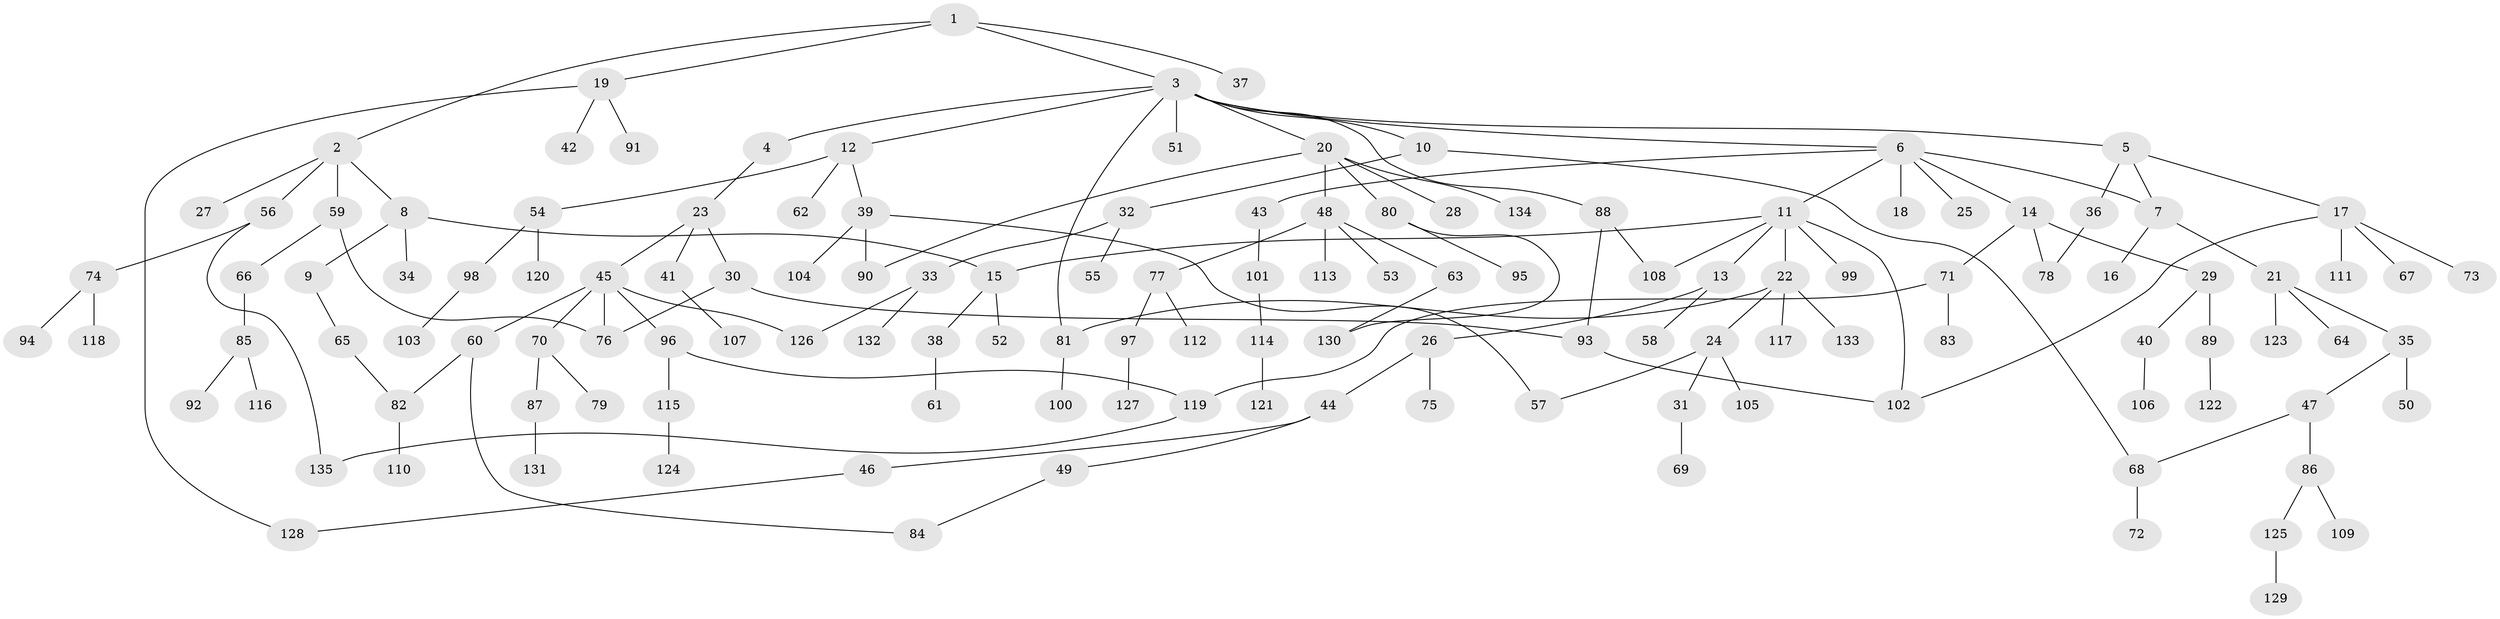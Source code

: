 // Generated by graph-tools (version 1.1) at 2025/01/03/09/25 03:01:01]
// undirected, 135 vertices, 154 edges
graph export_dot {
graph [start="1"]
  node [color=gray90,style=filled];
  1;
  2;
  3;
  4;
  5;
  6;
  7;
  8;
  9;
  10;
  11;
  12;
  13;
  14;
  15;
  16;
  17;
  18;
  19;
  20;
  21;
  22;
  23;
  24;
  25;
  26;
  27;
  28;
  29;
  30;
  31;
  32;
  33;
  34;
  35;
  36;
  37;
  38;
  39;
  40;
  41;
  42;
  43;
  44;
  45;
  46;
  47;
  48;
  49;
  50;
  51;
  52;
  53;
  54;
  55;
  56;
  57;
  58;
  59;
  60;
  61;
  62;
  63;
  64;
  65;
  66;
  67;
  68;
  69;
  70;
  71;
  72;
  73;
  74;
  75;
  76;
  77;
  78;
  79;
  80;
  81;
  82;
  83;
  84;
  85;
  86;
  87;
  88;
  89;
  90;
  91;
  92;
  93;
  94;
  95;
  96;
  97;
  98;
  99;
  100;
  101;
  102;
  103;
  104;
  105;
  106;
  107;
  108;
  109;
  110;
  111;
  112;
  113;
  114;
  115;
  116;
  117;
  118;
  119;
  120;
  121;
  122;
  123;
  124;
  125;
  126;
  127;
  128;
  129;
  130;
  131;
  132;
  133;
  134;
  135;
  1 -- 2;
  1 -- 3;
  1 -- 19;
  1 -- 37;
  2 -- 8;
  2 -- 27;
  2 -- 56;
  2 -- 59;
  3 -- 4;
  3 -- 5;
  3 -- 6;
  3 -- 10;
  3 -- 12;
  3 -- 20;
  3 -- 51;
  3 -- 88;
  3 -- 81;
  4 -- 23;
  5 -- 7;
  5 -- 17;
  5 -- 36;
  6 -- 11;
  6 -- 14;
  6 -- 18;
  6 -- 25;
  6 -- 43;
  6 -- 7;
  7 -- 16;
  7 -- 21;
  8 -- 9;
  8 -- 15;
  8 -- 34;
  9 -- 65;
  10 -- 32;
  10 -- 68;
  11 -- 13;
  11 -- 22;
  11 -- 99;
  11 -- 102;
  11 -- 15;
  11 -- 108;
  12 -- 39;
  12 -- 54;
  12 -- 62;
  13 -- 26;
  13 -- 58;
  14 -- 29;
  14 -- 71;
  14 -- 78;
  15 -- 38;
  15 -- 52;
  17 -- 67;
  17 -- 73;
  17 -- 111;
  17 -- 102;
  19 -- 42;
  19 -- 91;
  19 -- 128;
  20 -- 28;
  20 -- 48;
  20 -- 80;
  20 -- 134;
  20 -- 90;
  21 -- 35;
  21 -- 64;
  21 -- 123;
  22 -- 24;
  22 -- 81;
  22 -- 117;
  22 -- 133;
  23 -- 30;
  23 -- 41;
  23 -- 45;
  24 -- 31;
  24 -- 57;
  24 -- 105;
  26 -- 44;
  26 -- 75;
  29 -- 40;
  29 -- 89;
  30 -- 76;
  30 -- 93;
  31 -- 69;
  32 -- 33;
  32 -- 55;
  33 -- 126;
  33 -- 132;
  35 -- 47;
  35 -- 50;
  36 -- 78;
  38 -- 61;
  39 -- 90;
  39 -- 104;
  39 -- 57;
  40 -- 106;
  41 -- 107;
  43 -- 101;
  44 -- 46;
  44 -- 49;
  45 -- 60;
  45 -- 70;
  45 -- 76;
  45 -- 96;
  45 -- 126;
  46 -- 128;
  47 -- 68;
  47 -- 86;
  48 -- 53;
  48 -- 63;
  48 -- 77;
  48 -- 113;
  49 -- 84;
  54 -- 98;
  54 -- 120;
  56 -- 74;
  56 -- 135;
  59 -- 66;
  59 -- 76;
  60 -- 82;
  60 -- 84;
  63 -- 130;
  65 -- 82;
  66 -- 85;
  68 -- 72;
  70 -- 79;
  70 -- 87;
  71 -- 83;
  71 -- 119;
  74 -- 94;
  74 -- 118;
  77 -- 97;
  77 -- 112;
  80 -- 95;
  80 -- 130;
  81 -- 100;
  82 -- 110;
  85 -- 92;
  85 -- 116;
  86 -- 109;
  86 -- 125;
  87 -- 131;
  88 -- 93;
  88 -- 108;
  89 -- 122;
  93 -- 102;
  96 -- 115;
  96 -- 119;
  97 -- 127;
  98 -- 103;
  101 -- 114;
  114 -- 121;
  115 -- 124;
  119 -- 135;
  125 -- 129;
}
